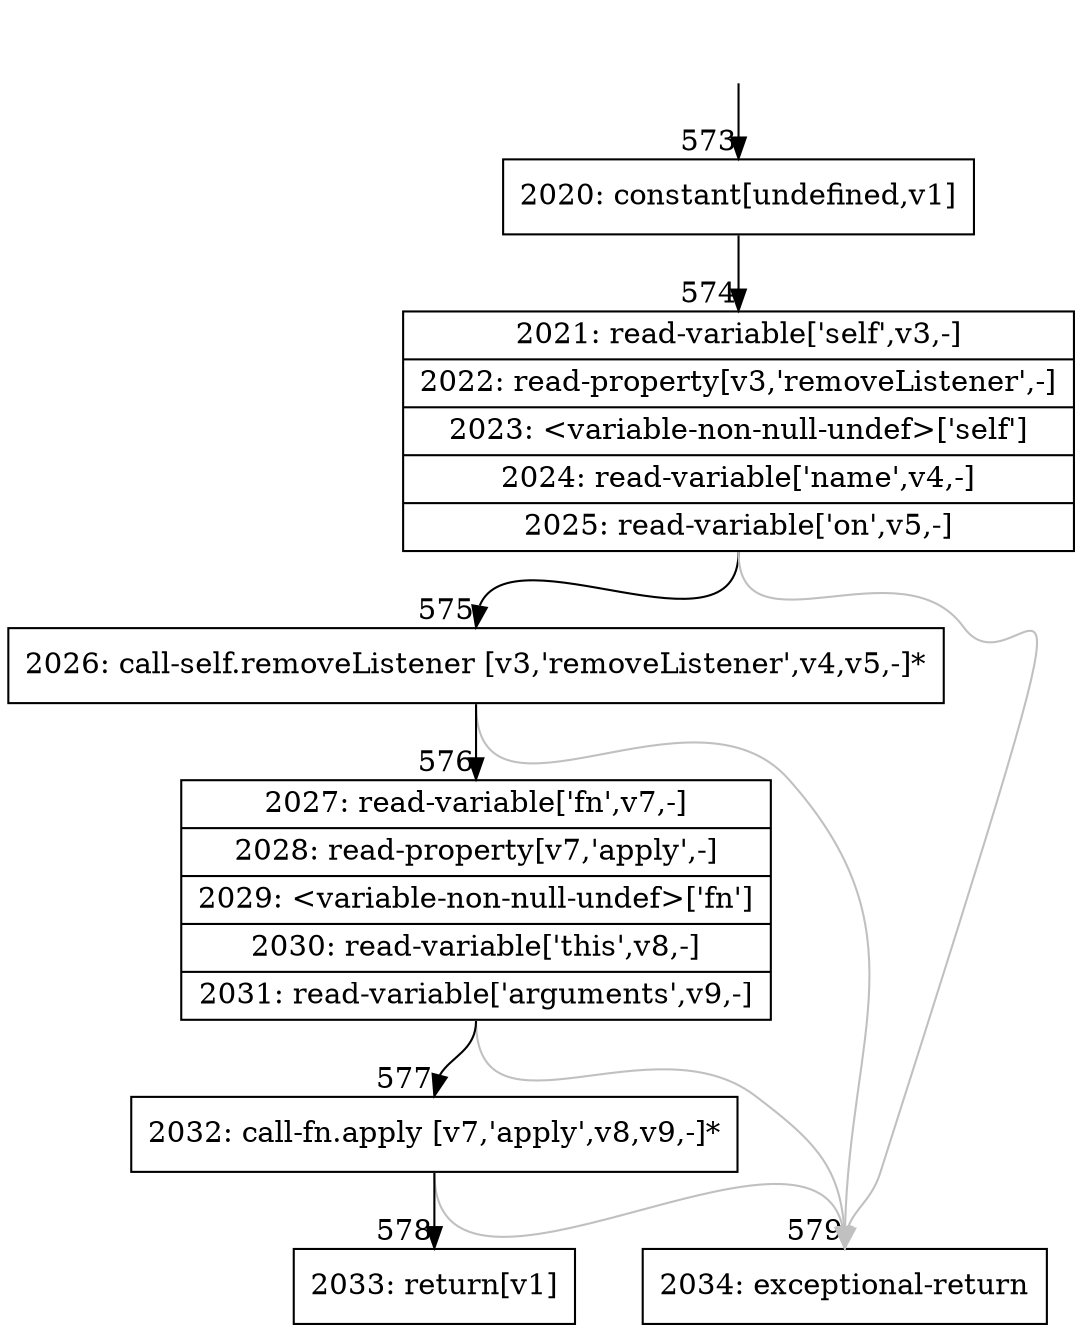 digraph {
rankdir="TD"
BB_entry45[shape=none,label=""];
BB_entry45 -> BB573 [tailport=s, headport=n, headlabel="    573"]
BB573 [shape=record label="{2020: constant[undefined,v1]}" ] 
BB573 -> BB574 [tailport=s, headport=n, headlabel="      574"]
BB574 [shape=record label="{2021: read-variable['self',v3,-]|2022: read-property[v3,'removeListener',-]|2023: \<variable-non-null-undef\>['self']|2024: read-variable['name',v4,-]|2025: read-variable['on',v5,-]}" ] 
BB574 -> BB575 [tailport=s, headport=n, headlabel="      575"]
BB574 -> BB579 [tailport=s, headport=n, color=gray, headlabel="      579"]
BB575 [shape=record label="{2026: call-self.removeListener [v3,'removeListener',v4,v5,-]*}" ] 
BB575 -> BB576 [tailport=s, headport=n, headlabel="      576"]
BB575 -> BB579 [tailport=s, headport=n, color=gray]
BB576 [shape=record label="{2027: read-variable['fn',v7,-]|2028: read-property[v7,'apply',-]|2029: \<variable-non-null-undef\>['fn']|2030: read-variable['this',v8,-]|2031: read-variable['arguments',v9,-]}" ] 
BB576 -> BB577 [tailport=s, headport=n, headlabel="      577"]
BB576 -> BB579 [tailport=s, headport=n, color=gray]
BB577 [shape=record label="{2032: call-fn.apply [v7,'apply',v8,v9,-]*}" ] 
BB577 -> BB578 [tailport=s, headport=n, headlabel="      578"]
BB577 -> BB579 [tailport=s, headport=n, color=gray]
BB578 [shape=record label="{2033: return[v1]}" ] 
BB579 [shape=record label="{2034: exceptional-return}" ] 
//#$~ 504
}

